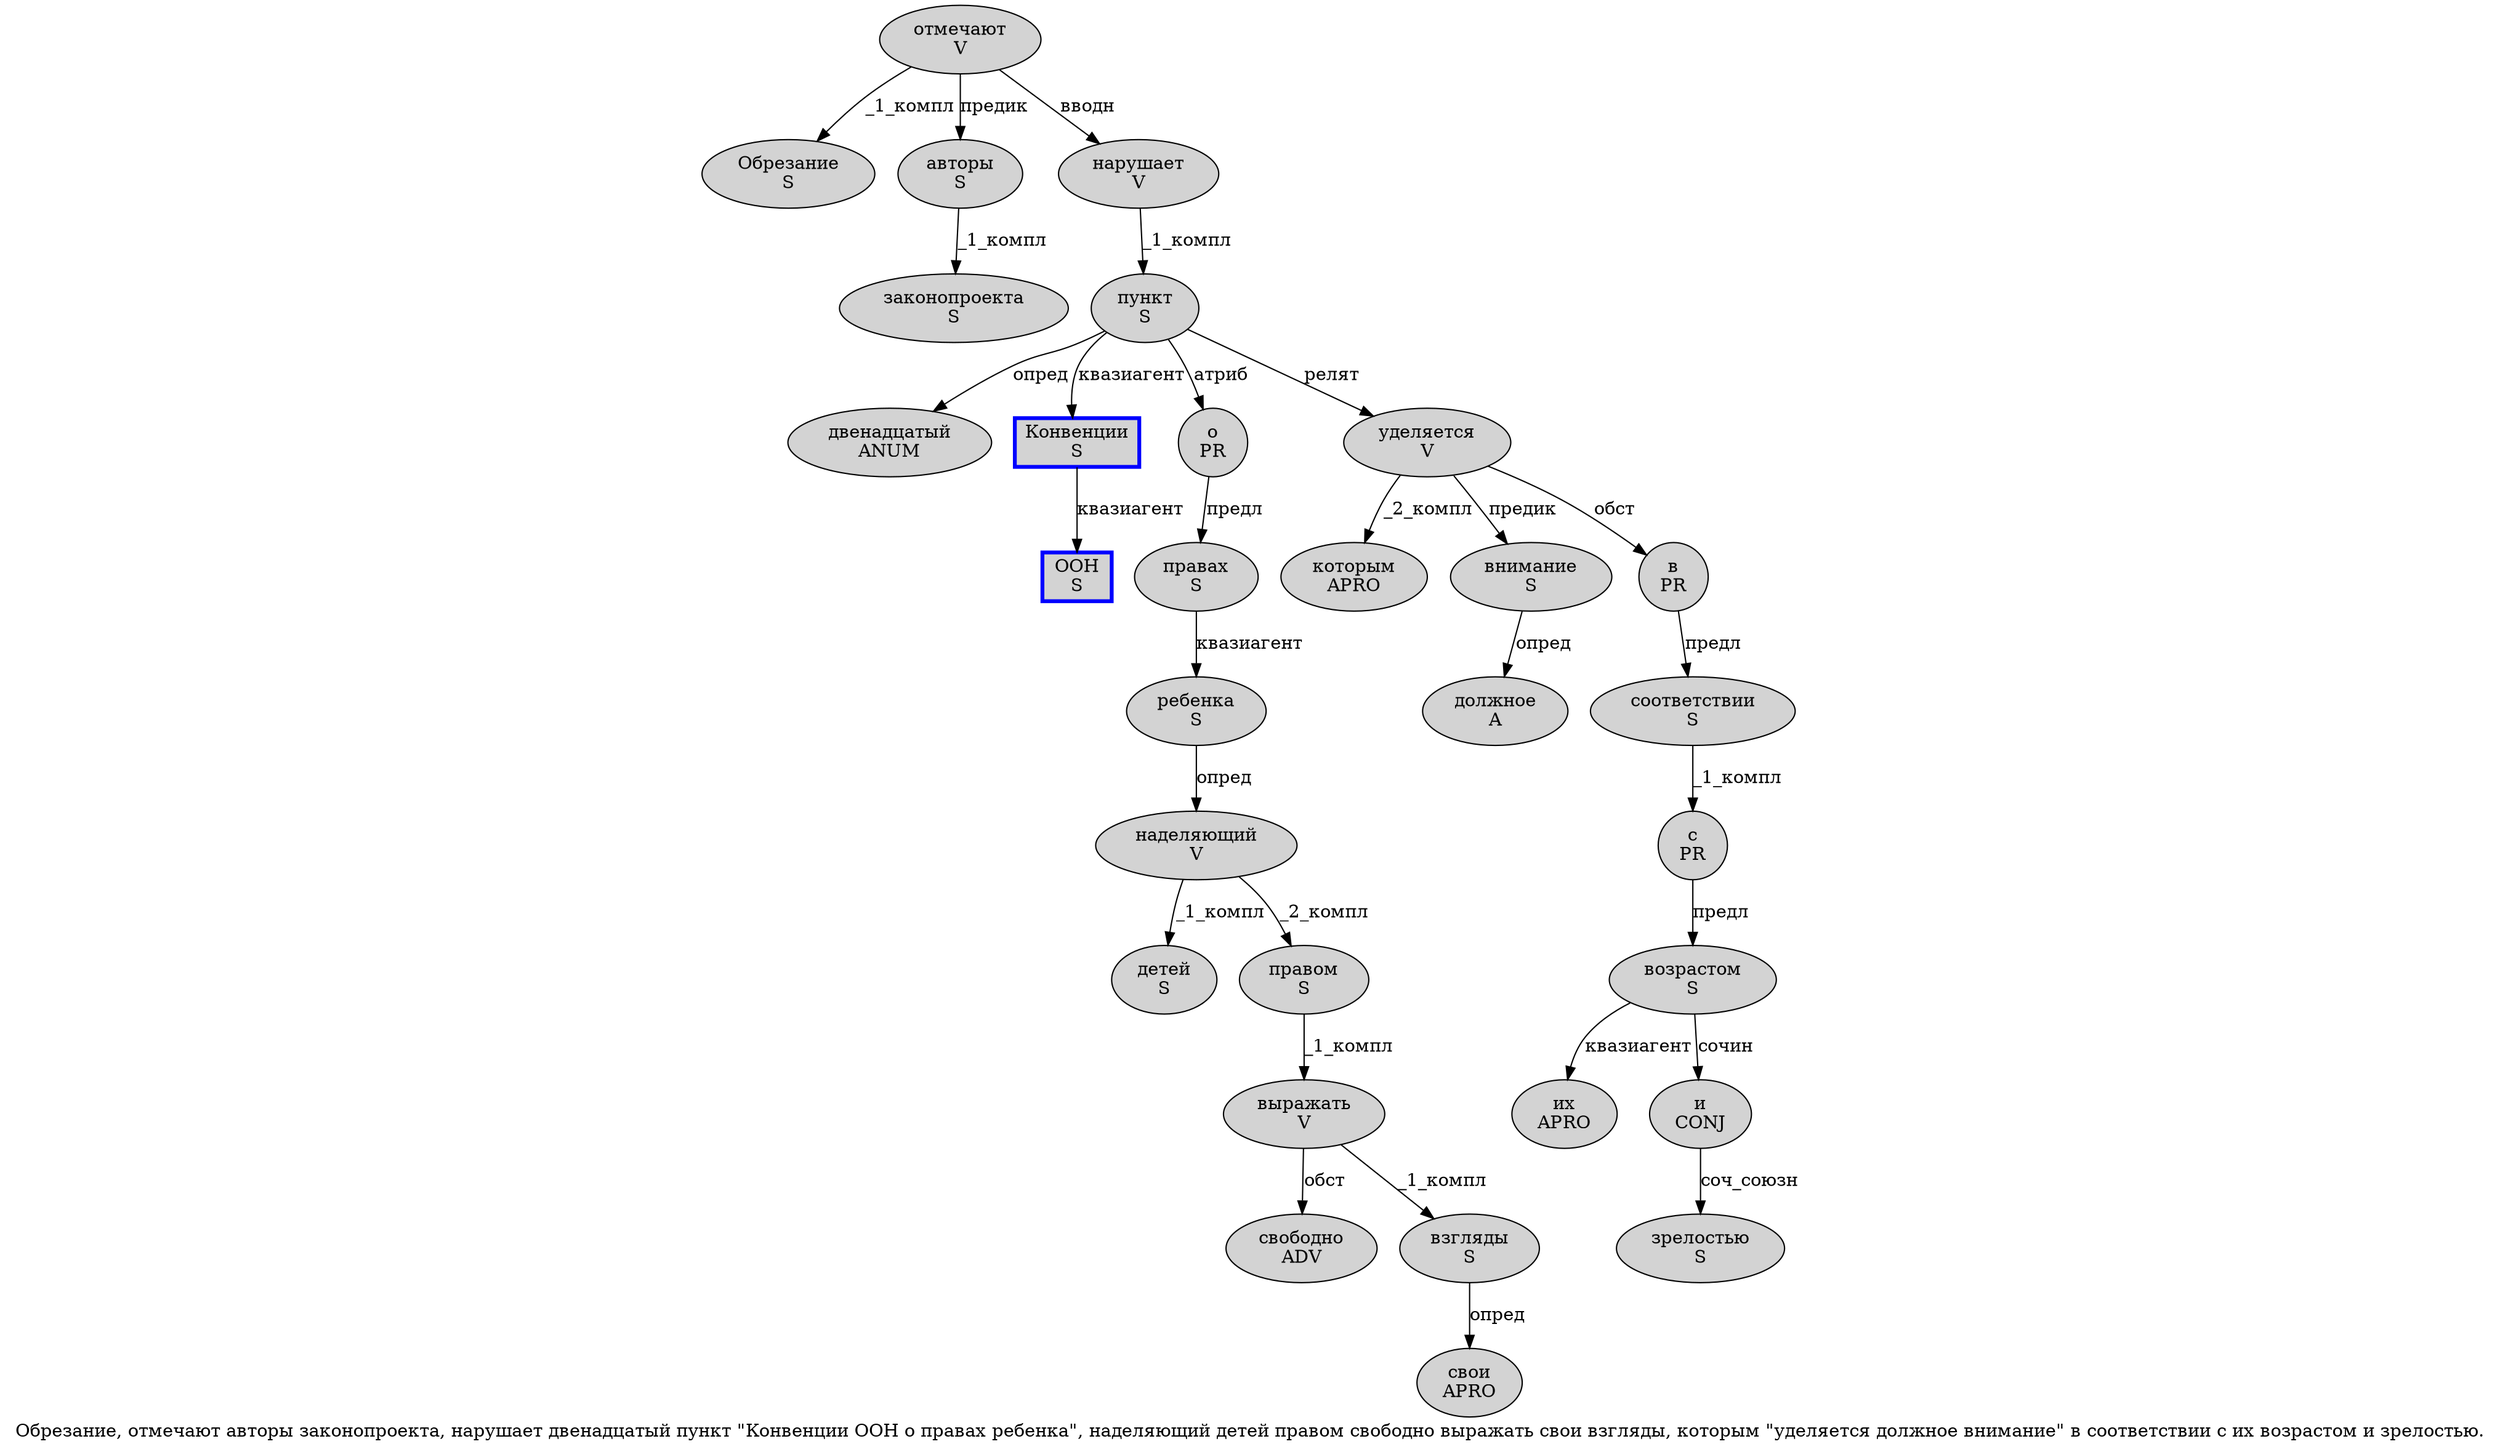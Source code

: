 digraph SENTENCE_1378 {
	graph [label="Обрезание, отмечают авторы законопроекта, нарушает двенадцатый пункт \"Конвенции ООН о правах ребенка\", наделяющий детей правом свободно выражать свои взгляды, которым \"уделяется должное внимание\" в соответствии с их возрастом и зрелостью."]
	node [style=filled]
		0 [label="Обрезание
S" color="" fillcolor=lightgray penwidth=1 shape=ellipse]
		2 [label="отмечают
V" color="" fillcolor=lightgray penwidth=1 shape=ellipse]
		3 [label="авторы
S" color="" fillcolor=lightgray penwidth=1 shape=ellipse]
		4 [label="законопроекта
S" color="" fillcolor=lightgray penwidth=1 shape=ellipse]
		6 [label="нарушает
V" color="" fillcolor=lightgray penwidth=1 shape=ellipse]
		7 [label="двенадцатый
ANUM" color="" fillcolor=lightgray penwidth=1 shape=ellipse]
		8 [label="пункт
S" color="" fillcolor=lightgray penwidth=1 shape=ellipse]
		10 [label="Конвенции
S" color=blue fillcolor=lightgray penwidth=3 shape=box]
		11 [label="ООН
S" color=blue fillcolor=lightgray penwidth=3 shape=box]
		12 [label="о
PR" color="" fillcolor=lightgray penwidth=1 shape=ellipse]
		13 [label="правах
S" color="" fillcolor=lightgray penwidth=1 shape=ellipse]
		14 [label="ребенка
S" color="" fillcolor=lightgray penwidth=1 shape=ellipse]
		17 [label="наделяющий
V" color="" fillcolor=lightgray penwidth=1 shape=ellipse]
		18 [label="детей
S" color="" fillcolor=lightgray penwidth=1 shape=ellipse]
		19 [label="правом
S" color="" fillcolor=lightgray penwidth=1 shape=ellipse]
		20 [label="свободно
ADV" color="" fillcolor=lightgray penwidth=1 shape=ellipse]
		21 [label="выражать
V" color="" fillcolor=lightgray penwidth=1 shape=ellipse]
		22 [label="свои
APRO" color="" fillcolor=lightgray penwidth=1 shape=ellipse]
		23 [label="взгляды
S" color="" fillcolor=lightgray penwidth=1 shape=ellipse]
		25 [label="которым
APRO" color="" fillcolor=lightgray penwidth=1 shape=ellipse]
		27 [label="уделяется
V" color="" fillcolor=lightgray penwidth=1 shape=ellipse]
		28 [label="должное
A" color="" fillcolor=lightgray penwidth=1 shape=ellipse]
		29 [label="внимание
S" color="" fillcolor=lightgray penwidth=1 shape=ellipse]
		31 [label="в
PR" color="" fillcolor=lightgray penwidth=1 shape=ellipse]
		32 [label="соответствии
S" color="" fillcolor=lightgray penwidth=1 shape=ellipse]
		33 [label="с
PR" color="" fillcolor=lightgray penwidth=1 shape=ellipse]
		34 [label="их
APRO" color="" fillcolor=lightgray penwidth=1 shape=ellipse]
		35 [label="возрастом
S" color="" fillcolor=lightgray penwidth=1 shape=ellipse]
		36 [label="и
CONJ" color="" fillcolor=lightgray penwidth=1 shape=ellipse]
		37 [label="зрелостью
S" color="" fillcolor=lightgray penwidth=1 shape=ellipse]
			6 -> 8 [label="_1_компл"]
			2 -> 0 [label="_1_компл"]
			2 -> 3 [label="предик"]
			2 -> 6 [label="вводн"]
			10 -> 11 [label="квазиагент"]
			36 -> 37 [label="соч_союзн"]
			23 -> 22 [label="опред"]
			21 -> 20 [label="обст"]
			21 -> 23 [label="_1_компл"]
			29 -> 28 [label="опред"]
			27 -> 25 [label="_2_компл"]
			27 -> 29 [label="предик"]
			27 -> 31 [label="обст"]
			33 -> 35 [label="предл"]
			32 -> 33 [label="_1_компл"]
			19 -> 21 [label="_1_компл"]
			12 -> 13 [label="предл"]
			8 -> 7 [label="опред"]
			8 -> 10 [label="квазиагент"]
			8 -> 12 [label="атриб"]
			8 -> 27 [label="релят"]
			13 -> 14 [label="квазиагент"]
			35 -> 34 [label="квазиагент"]
			35 -> 36 [label="сочин"]
			17 -> 18 [label="_1_компл"]
			17 -> 19 [label="_2_компл"]
			31 -> 32 [label="предл"]
			3 -> 4 [label="_1_компл"]
			14 -> 17 [label="опред"]
}